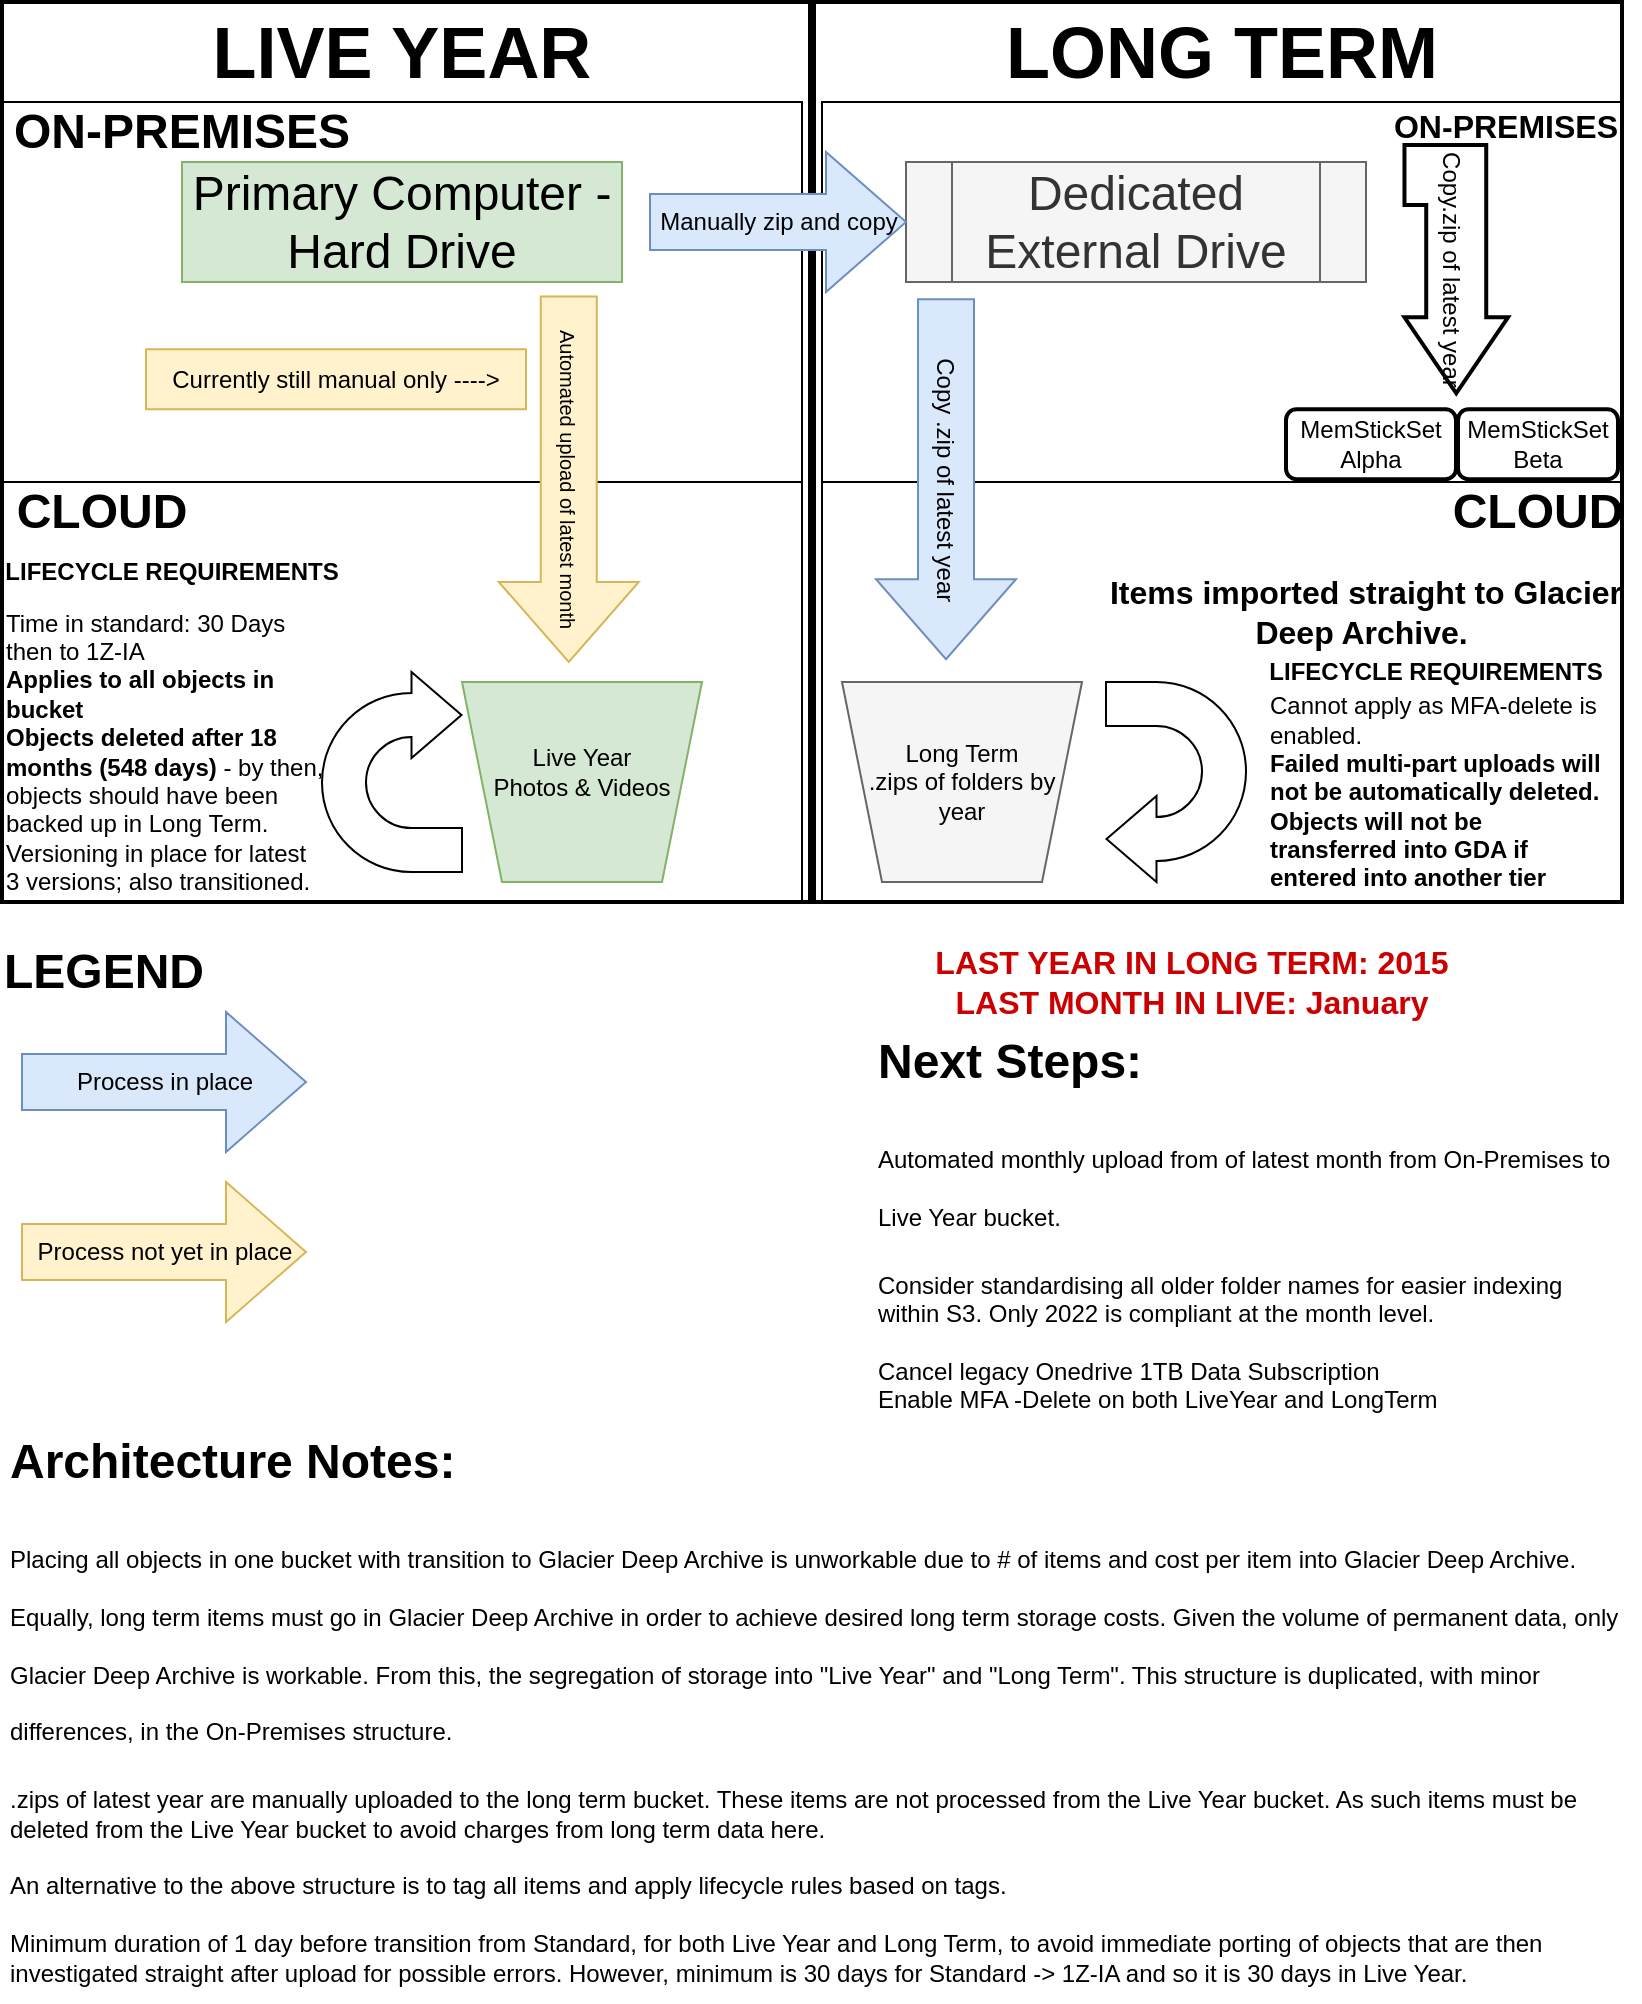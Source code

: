 <mxfile version="20.7.4" type="github">
  <diagram id="Vl1Z9YmDcch7eRL9wc-j" name="Page-1">
    <mxGraphModel dx="794" dy="708" grid="1" gridSize="10" guides="1" tooltips="1" connect="1" arrows="1" fold="1" page="1" pageScale="1" pageWidth="827" pageHeight="1169" math="0" shadow="0">
      <root>
        <mxCell id="0" />
        <mxCell id="1" parent="0" />
        <mxCell id="n-C59awkYSz0iumEzim1-12" value="" style="rounded=0;whiteSpace=wrap;html=1;fillColor=none;strokeWidth=2;" parent="1" vertex="1">
          <mxGeometry x="8" y="10" width="406" height="450" as="geometry" />
        </mxCell>
        <mxCell id="n-C59awkYSz0iumEzim1-15" value="" style="rounded=0;whiteSpace=wrap;html=1;fontSize=36;fillColor=none;" parent="1" vertex="1">
          <mxGeometry x="8" y="60" width="400" height="190" as="geometry" />
        </mxCell>
        <mxCell id="n-C59awkYSz0iumEzim1-17" value="" style="rounded=0;whiteSpace=wrap;html=1;fontSize=36;fillColor=none;" parent="1" vertex="1">
          <mxGeometry x="418" y="60" width="400" height="190" as="geometry" />
        </mxCell>
        <mxCell id="n-C59awkYSz0iumEzim1-18" value="" style="rounded=0;whiteSpace=wrap;html=1;fontSize=36;fillColor=none;" parent="1" vertex="1">
          <mxGeometry x="418" y="250" width="400" height="210" as="geometry" />
        </mxCell>
        <mxCell id="n-C59awkYSz0iumEzim1-16" value="" style="rounded=0;whiteSpace=wrap;html=1;fontSize=36;fillColor=none;" parent="1" vertex="1">
          <mxGeometry x="8" y="250" width="400" height="210" as="geometry" />
        </mxCell>
        <mxCell id="n-C59awkYSz0iumEzim1-11" value="" style="rounded=0;whiteSpace=wrap;html=1;fillColor=none;strokeWidth=2;" parent="1" vertex="1">
          <mxGeometry x="412" y="10" width="406" height="450" as="geometry" />
        </mxCell>
        <mxCell id="n-C59awkYSz0iumEzim1-1" value="" style="shape=trapezoid;perimeter=trapezoidPerimeter;whiteSpace=wrap;html=1;fixedSize=1;rotation=-180;fillColor=#d5e8d4;strokeColor=#82b366;" parent="1" vertex="1">
          <mxGeometry x="238" y="350" width="120" height="100" as="geometry" />
        </mxCell>
        <mxCell id="n-C59awkYSz0iumEzim1-2" value="Live Year&lt;br&gt;Photos &amp;amp; Videos" style="text;html=1;strokeColor=none;fillColor=none;align=center;verticalAlign=middle;whiteSpace=wrap;rounded=0;" parent="1" vertex="1">
          <mxGeometry x="248" y="370" width="100" height="50" as="geometry" />
        </mxCell>
        <mxCell id="n-C59awkYSz0iumEzim1-3" value="" style="shape=trapezoid;perimeter=trapezoidPerimeter;whiteSpace=wrap;html=1;fixedSize=1;rotation=-180;fillColor=#f5f5f5;strokeColor=#666666;fontColor=#333333;" parent="1" vertex="1">
          <mxGeometry x="428" y="350" width="120" height="100" as="geometry" />
        </mxCell>
        <mxCell id="n-C59awkYSz0iumEzim1-4" value="Long Term&lt;br&gt;.zips of folders by year" style="text;html=1;strokeColor=none;fillColor=none;align=center;verticalAlign=middle;whiteSpace=wrap;rounded=0;" parent="1" vertex="1">
          <mxGeometry x="438" y="360" width="100" height="80" as="geometry" />
        </mxCell>
        <mxCell id="n-C59awkYSz0iumEzim1-5" value="" style="html=1;shadow=0;dashed=0;align=center;verticalAlign=middle;shape=mxgraph.arrows2.uTurnArrow;dy=11;arrowHead=43;dx2=25;rotation=-180;" parent="1" vertex="1">
          <mxGeometry x="560" y="350" width="70" height="100" as="geometry" />
        </mxCell>
        <mxCell id="n-C59awkYSz0iumEzim1-6" value="Items imported straight to Glacier Deep Archive.&amp;nbsp;" style="text;html=1;strokeColor=none;fillColor=none;align=center;verticalAlign=middle;whiteSpace=wrap;rounded=0;fontSize=16;fontStyle=1" parent="1" vertex="1">
          <mxGeometry x="560" y="270" width="260" height="90" as="geometry" />
        </mxCell>
        <mxCell id="n-C59awkYSz0iumEzim1-7" value="" style="html=1;shadow=0;dashed=0;align=center;verticalAlign=middle;shape=mxgraph.arrows2.uTurnArrow;dy=11;arrowHead=43;dx2=25;rotation=0;" parent="1" vertex="1">
          <mxGeometry x="168" y="345" width="70" height="100" as="geometry" />
        </mxCell>
        <mxCell id="n-C59awkYSz0iumEzim1-9" value="&lt;h1&gt;&lt;span style=&quot;background-color: initial;&quot;&gt;Architecture Notes:&lt;/span&gt;&lt;/h1&gt;&lt;h1&gt;&lt;span style=&quot;background-color: initial; font-size: 12px; font-weight: normal;&quot;&gt;Placing all objects in one bucket with transition to Glacier Deep Archive is unworkable due to # of items and cost per item into Glacier Deep Archive. Equally, long term items must go in Glacier Deep Archive in order to achieve desired long term storage costs. Given the volume of permanent data, only Glacier Deep Archive is workable. From this, the segregation of storage into &quot;Live Year&quot; and &quot;Long Term&quot;. This structure is duplicated, with minor differences, in the On-Premises structure.&lt;/span&gt;&lt;br&gt;&lt;/h1&gt;&lt;div&gt;&lt;span style=&quot;background-color: initial; font-size: 12px; font-weight: normal;&quot;&gt;.zips of latest year are manually uploaded to the long term bucket. These items are not processed from the Live Year bucket. As such items must be deleted from the Live Year bucket to avoid charges from long term data here.&lt;/span&gt;&lt;/div&gt;&lt;div&gt;&lt;br&gt;&lt;/div&gt;&lt;div&gt;An alternative to the above structure is to tag all items and apply lifecycle rules based on tags.&lt;/div&gt;&lt;div&gt;&lt;br&gt;&lt;/div&gt;&lt;div&gt;Minimum duration of 1 day before transition from Standard, for both Live Year and Long Term, to avoid immediate porting of objects that are then investigated straight after upload for possible errors. However, minimum is 30 days for Standard -&amp;gt; 1Z-IA and so it is 30 days in Live Year.&lt;/div&gt;" style="text;html=1;strokeColor=none;fillColor=none;spacing=5;spacingTop=-20;whiteSpace=wrap;overflow=hidden;rounded=0;" parent="1" vertex="1">
          <mxGeometry x="7" y="720" width="820" height="290" as="geometry" />
        </mxCell>
        <mxCell id="n-C59awkYSz0iumEzim1-13" value="LIVE YEAR" style="text;html=1;strokeColor=none;fillColor=none;align=center;verticalAlign=middle;whiteSpace=wrap;rounded=0;fontStyle=1;fontSize=36;" parent="1" vertex="1">
          <mxGeometry x="8" y="20" width="400" height="30" as="geometry" />
        </mxCell>
        <mxCell id="n-C59awkYSz0iumEzim1-14" value="LONG TERM" style="text;html=1;strokeColor=none;fillColor=none;align=center;verticalAlign=middle;whiteSpace=wrap;rounded=0;fontStyle=1;fontSize=36;" parent="1" vertex="1">
          <mxGeometry x="418" y="20" width="400" height="30" as="geometry" />
        </mxCell>
        <mxCell id="n-C59awkYSz0iumEzim1-19" value="CLOUD" style="text;html=1;strokeColor=none;fillColor=none;align=center;verticalAlign=middle;whiteSpace=wrap;rounded=0;fontSize=24;fontStyle=1" parent="1" vertex="1">
          <mxGeometry x="18" y="250" width="80" height="30" as="geometry" />
        </mxCell>
        <mxCell id="n-C59awkYSz0iumEzim1-20" value="CLOUD" style="text;html=1;strokeColor=none;fillColor=none;align=center;verticalAlign=middle;whiteSpace=wrap;rounded=0;fontSize=24;fontStyle=1" parent="1" vertex="1">
          <mxGeometry x="736" y="250" width="80" height="30" as="geometry" />
        </mxCell>
        <mxCell id="n-C59awkYSz0iumEzim1-21" value="&lt;font style=&quot;font-size: 16px;&quot;&gt;ON-PREMISES&lt;/font&gt;" style="text;html=1;strokeColor=none;fillColor=none;align=center;verticalAlign=middle;whiteSpace=wrap;rounded=0;fontSize=24;fontStyle=1" parent="1" vertex="1">
          <mxGeometry x="702" y="55" width="116" height="30" as="geometry" />
        </mxCell>
        <mxCell id="n-C59awkYSz0iumEzim1-22" value="ON-PREMISES" style="text;html=1;strokeColor=none;fillColor=none;align=center;verticalAlign=middle;whiteSpace=wrap;rounded=0;fontSize=24;fontStyle=1" parent="1" vertex="1">
          <mxGeometry x="8" y="60" width="180" height="30" as="geometry" />
        </mxCell>
        <mxCell id="n-C59awkYSz0iumEzim1-23" value="Dedicated External Drive" style="shape=process;whiteSpace=wrap;html=1;backgroundOutline=1;fontSize=24;fillColor=#f5f5f5;fontColor=#333333;strokeColor=#666666;" parent="1" vertex="1">
          <mxGeometry x="460" y="90" width="230" height="60" as="geometry" />
        </mxCell>
        <mxCell id="n-C59awkYSz0iumEzim1-24" value="Primary Computer - Hard Drive" style="rounded=0;whiteSpace=wrap;html=1;fontSize=24;fillColor=#d5e8d4;strokeColor=#82b366;" parent="1" vertex="1">
          <mxGeometry x="98" y="90" width="220" height="60" as="geometry" />
        </mxCell>
        <mxCell id="n-C59awkYSz0iumEzim1-26" value="Manually zip and copy" style="html=1;shadow=0;dashed=0;align=center;verticalAlign=middle;shape=mxgraph.arrows2.arrow;dy=0.6;dx=40;notch=0;fontSize=12;fillColor=#dae8fc;strokeColor=#6c8ebf;" parent="1" vertex="1">
          <mxGeometry x="332" y="85" width="128" height="70" as="geometry" />
        </mxCell>
        <mxCell id="n-C59awkYSz0iumEzim1-29" value="LEGEND" style="text;html=1;strokeColor=none;fillColor=none;align=center;verticalAlign=middle;whiteSpace=wrap;rounded=0;fontSize=24;fontStyle=1" parent="1" vertex="1">
          <mxGeometry x="8" y="480" width="102" height="30" as="geometry" />
        </mxCell>
        <mxCell id="n-C59awkYSz0iumEzim1-30" value="Copy .zip of latest year" style="html=1;shadow=0;dashed=0;align=center;verticalAlign=middle;shape=mxgraph.arrows2.arrow;dy=0.6;dx=40;notch=0;fontSize=12;fillColor=#dae8fc;rotation=90;strokeColor=#6c8ebf;" parent="1" vertex="1">
          <mxGeometry x="390" y="213.63" width="180" height="70" as="geometry" />
        </mxCell>
        <mxCell id="n-C59awkYSz0iumEzim1-32" value="Automated upload of latest month" style="html=1;shadow=0;dashed=0;align=center;verticalAlign=middle;shape=mxgraph.arrows2.arrow;dy=0.6;dx=40;notch=0;fontSize=10;fillColor=#fff2cc;rotation=90;strokeColor=#d6b656;" parent="1" vertex="1">
          <mxGeometry x="200" y="213.63" width="182.75" height="70" as="geometry" />
        </mxCell>
        <mxCell id="n-C59awkYSz0iumEzim1-34" value="Process in place" style="html=1;shadow=0;dashed=0;align=center;verticalAlign=middle;shape=mxgraph.arrows2.arrow;dy=0.6;dx=40;notch=0;fontSize=12;fillColor=#dae8fc;rotation=0;strokeColor=#6c8ebf;" parent="1" vertex="1">
          <mxGeometry x="18" y="515" width="142" height="70" as="geometry" />
        </mxCell>
        <mxCell id="n-C59awkYSz0iumEzim1-35" value="Process not yet in place" style="html=1;shadow=0;dashed=0;align=center;verticalAlign=middle;shape=mxgraph.arrows2.arrow;dy=0.6;dx=40;notch=0;fontSize=12;fillColor=#fff2cc;rotation=0;strokeColor=#d6b656;" parent="1" vertex="1">
          <mxGeometry x="18" y="600" width="142" height="70" as="geometry" />
        </mxCell>
        <mxCell id="n-C59awkYSz0iumEzim1-38" value="LIFECYCLE REQUIREMENTS" style="text;html=1;strokeColor=none;fillColor=none;align=center;verticalAlign=middle;whiteSpace=wrap;rounded=0;strokeWidth=2;fontSize=12;fontStyle=1" parent="1" vertex="1">
          <mxGeometry x="640" y="330" width="170" height="30" as="geometry" />
        </mxCell>
        <mxCell id="n-C59awkYSz0iumEzim1-39" value="Cannot apply as MFA-delete is enabled.&lt;br&gt;&lt;b&gt;Failed multi-part uploads will not be automatically deleted.&lt;br&gt;Objects will not be transferred into GDA if entered into another tier&lt;br&gt;&lt;/b&gt;" style="text;html=1;strokeColor=none;fillColor=none;align=left;verticalAlign=middle;whiteSpace=wrap;rounded=0;strokeWidth=2;fontSize=12;" parent="1" vertex="1">
          <mxGeometry x="640" y="370" width="170" height="70" as="geometry" />
        </mxCell>
        <mxCell id="n-C59awkYSz0iumEzim1-41" value="LIFECYCLE REQUIREMENTS" style="text;html=1;strokeColor=none;fillColor=none;align=center;verticalAlign=middle;whiteSpace=wrap;rounded=0;strokeWidth=2;fontSize=12;fontStyle=1" parent="1" vertex="1">
          <mxGeometry x="8" y="280" width="170" height="30" as="geometry" />
        </mxCell>
        <mxCell id="n-C59awkYSz0iumEzim1-42" value="&lt;br&gt;Time in standard: 30 Days then to 1Z-IA&lt;br&gt;&lt;b&gt;Applies to all objects in bucket&lt;br&gt;Objects deleted after 18 months (548 days)&lt;/b&gt; - by then, objects should have been backed up in Long Term.&lt;br&gt;Versioning in place for latest 3 versions; also transitioned.&lt;br&gt;&lt;span style=&quot;color: rgba(0, 0, 0, 0); font-family: monospace; font-size: 0px;&quot;&gt;&lt;b&gt;A&lt;/b&gt;CmxGraphModel%3E%3Croot%3E%3CmxCell%20id%3D%220%22%2F%3E%3CmxCell%20id%3D%221%22%20parent%3D%220%22%2F%3E%3CmxCell%20id%3D%222%22%20value%3D%22%26lt%3Bh1%26gt%3BTag%26lt%3B%2Fh1%26gt%3B%26lt%3Bp%26gt%3BLongTermZip%26lt%3B%2Fp%26gt%3B%22%20style%3D%22text%3Bhtml%3D1%3BstrokeColor%3Dnone%3BfillColor%3Dnone%3Bspacing%3D5%3BspacingTop%3D-20%3BwhiteSpace%3Dwrap%3Boverflow%3Dhidden%3Brounded%3D0%3BstrokeWidth%3D2%3BfontSize%3D12%3B%22%20vertex%3D%221%22%20parent%3D%221%22%3E%3CmxGeometry%20x%3D%22738%22%20y%3D%22390%22%20width%3D%2280%22%20height%3D%2270%22%20as%3D%22geometry%22%2F%3E%3C%2FmxCell%3E%3C%2Froot%3E%3C%2FmxGraphModel%3E&lt;/span&gt;" style="text;html=1;strokeColor=none;fillColor=none;align=left;verticalAlign=middle;whiteSpace=wrap;rounded=0;strokeWidth=2;fontSize=12;" parent="1" vertex="1">
          <mxGeometry x="8" y="310" width="162" height="150" as="geometry" />
        </mxCell>
        <mxCell id="n-C59awkYSz0iumEzim1-43" value="LAST YEAR IN LONG TERM: 2015&lt;br style=&quot;font-size: 16px;&quot;&gt;LAST MONTH IN LIVE: January" style="text;html=1;strokeColor=none;fillColor=none;align=center;verticalAlign=middle;whiteSpace=wrap;rounded=0;fontSize=16;fontStyle=1;fontColor=#CC0000;" parent="1" vertex="1">
          <mxGeometry x="390" y="485" width="426" height="30" as="geometry" />
        </mxCell>
        <mxCell id="n-C59awkYSz0iumEzim1-44" value="&lt;h1&gt;&lt;span style=&quot;background-color: initial;&quot;&gt;Next Steps:&lt;/span&gt;&lt;/h1&gt;&lt;h1&gt;&lt;span style=&quot;font-size: 12px; font-weight: 400;&quot;&gt;Automated monthly upload from of latest month from On-Premises to Live Year bucket.&lt;/span&gt;&lt;/h1&gt;&lt;div&gt;Consider standardising all older folder names for easier indexing within S3. Only 2022 is compliant at the month level.&lt;br&gt;&lt;/div&gt;&lt;div&gt;&lt;br&gt;&lt;/div&gt;&lt;div&gt;Cancel legacy Onedrive 1TB Data Subscription&lt;/div&gt;&lt;div&gt;Enable MFA -Delete on both LiveYear and LongTerm&lt;/div&gt;" style="text;html=1;strokeColor=none;fillColor=none;spacing=5;spacingTop=-20;whiteSpace=wrap;overflow=hidden;rounded=0;" parent="1" vertex="1">
          <mxGeometry x="441" y="520" width="383" height="210" as="geometry" />
        </mxCell>
        <mxCell id="n-C59awkYSz0iumEzim1-45" value="&lt;font color=&quot;#000000&quot; style=&quot;font-size: 12px;&quot;&gt;MemStickSet Alpha&lt;/font&gt;" style="rounded=1;whiteSpace=wrap;html=1;strokeWidth=2;fontSize=12;fontColor=#CC0000;fillColor=default;" parent="1" vertex="1">
          <mxGeometry x="650" y="213.63" width="85" height="35" as="geometry" />
        </mxCell>
        <mxCell id="n-C59awkYSz0iumEzim1-46" value="&lt;font color=&quot;#000000&quot; style=&quot;font-size: 12px;&quot;&gt;MemStickSet Beta&lt;/font&gt;" style="rounded=1;whiteSpace=wrap;html=1;strokeWidth=2;fontSize=12;fontColor=#CC0000;fillColor=default;" parent="1" vertex="1">
          <mxGeometry x="736" y="213.63" width="80" height="35" as="geometry" />
        </mxCell>
        <mxCell id="n-C59awkYSz0iumEzim1-47" value="&lt;font style=&quot;font-size: 12px;&quot;&gt;Copy.zip of latest year&lt;/font&gt;" style="html=1;shadow=0;dashed=0;align=center;verticalAlign=middle;shape=mxgraph.arrows2.bendArrow;dy=15;dx=38;notch=0;arrowHead=55;rounded=0;strokeWidth=2;fontSize=16;fontColor=#000000;fillColor=default;rotation=90;" parent="1" vertex="1">
          <mxGeometry x="673.05" y="117.69" width="124.13" height="51.75" as="geometry" />
        </mxCell>
        <mxCell id="hTjNysL2LQFN1ZnnfhUe-1" value="Currently still manual only ----&amp;gt;" style="text;html=1;strokeColor=#d6b656;fillColor=#fff2cc;align=center;verticalAlign=middle;whiteSpace=wrap;rounded=0;" parent="1" vertex="1">
          <mxGeometry x="80" y="183.63" width="190" height="30" as="geometry" />
        </mxCell>
      </root>
    </mxGraphModel>
  </diagram>
</mxfile>
